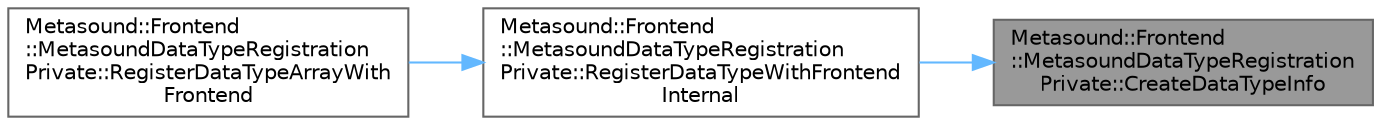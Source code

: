 digraph "Metasound::Frontend::MetasoundDataTypeRegistrationPrivate::CreateDataTypeInfo"
{
 // INTERACTIVE_SVG=YES
 // LATEX_PDF_SIZE
  bgcolor="transparent";
  edge [fontname=Helvetica,fontsize=10,labelfontname=Helvetica,labelfontsize=10];
  node [fontname=Helvetica,fontsize=10,shape=box,height=0.2,width=0.4];
  rankdir="RL";
  Node1 [id="Node000001",label="Metasound::Frontend\l::MetasoundDataTypeRegistration\lPrivate::CreateDataTypeInfo",height=0.2,width=0.4,color="gray40", fillcolor="grey60", style="filled", fontcolor="black",tooltip="Creates the FDataTypeRegistryInfo for a data type."];
  Node1 -> Node2 [id="edge1_Node000001_Node000002",dir="back",color="steelblue1",style="solid",tooltip=" "];
  Node2 [id="Node000002",label="Metasound::Frontend\l::MetasoundDataTypeRegistration\lPrivate::RegisterDataTypeWithFrontend\lInternal",height=0.2,width=0.4,color="grey40", fillcolor="white", style="filled",URL="$db/d33/namespaceMetasound_1_1Frontend_1_1MetasoundDataTypeRegistrationPrivate.html#ad2150ac5f95a74ee46e1bde4b05ba373",tooltip="Registers a data type with the MetaSound Frontend."];
  Node2 -> Node3 [id="edge2_Node000002_Node000003",dir="back",color="steelblue1",style="solid",tooltip=" "];
  Node3 [id="Node000003",label="Metasound::Frontend\l::MetasoundDataTypeRegistration\lPrivate::RegisterDataTypeArrayWith\lFrontend",height=0.2,width=0.4,color="grey40", fillcolor="white", style="filled",URL="$db/d33/namespaceMetasound_1_1Frontend_1_1MetasoundDataTypeRegistrationPrivate.html#a3887d9364b83a1031ad743c16652a912",tooltip="Registers an array of a data type with the MetaSound Frontend."];
}
